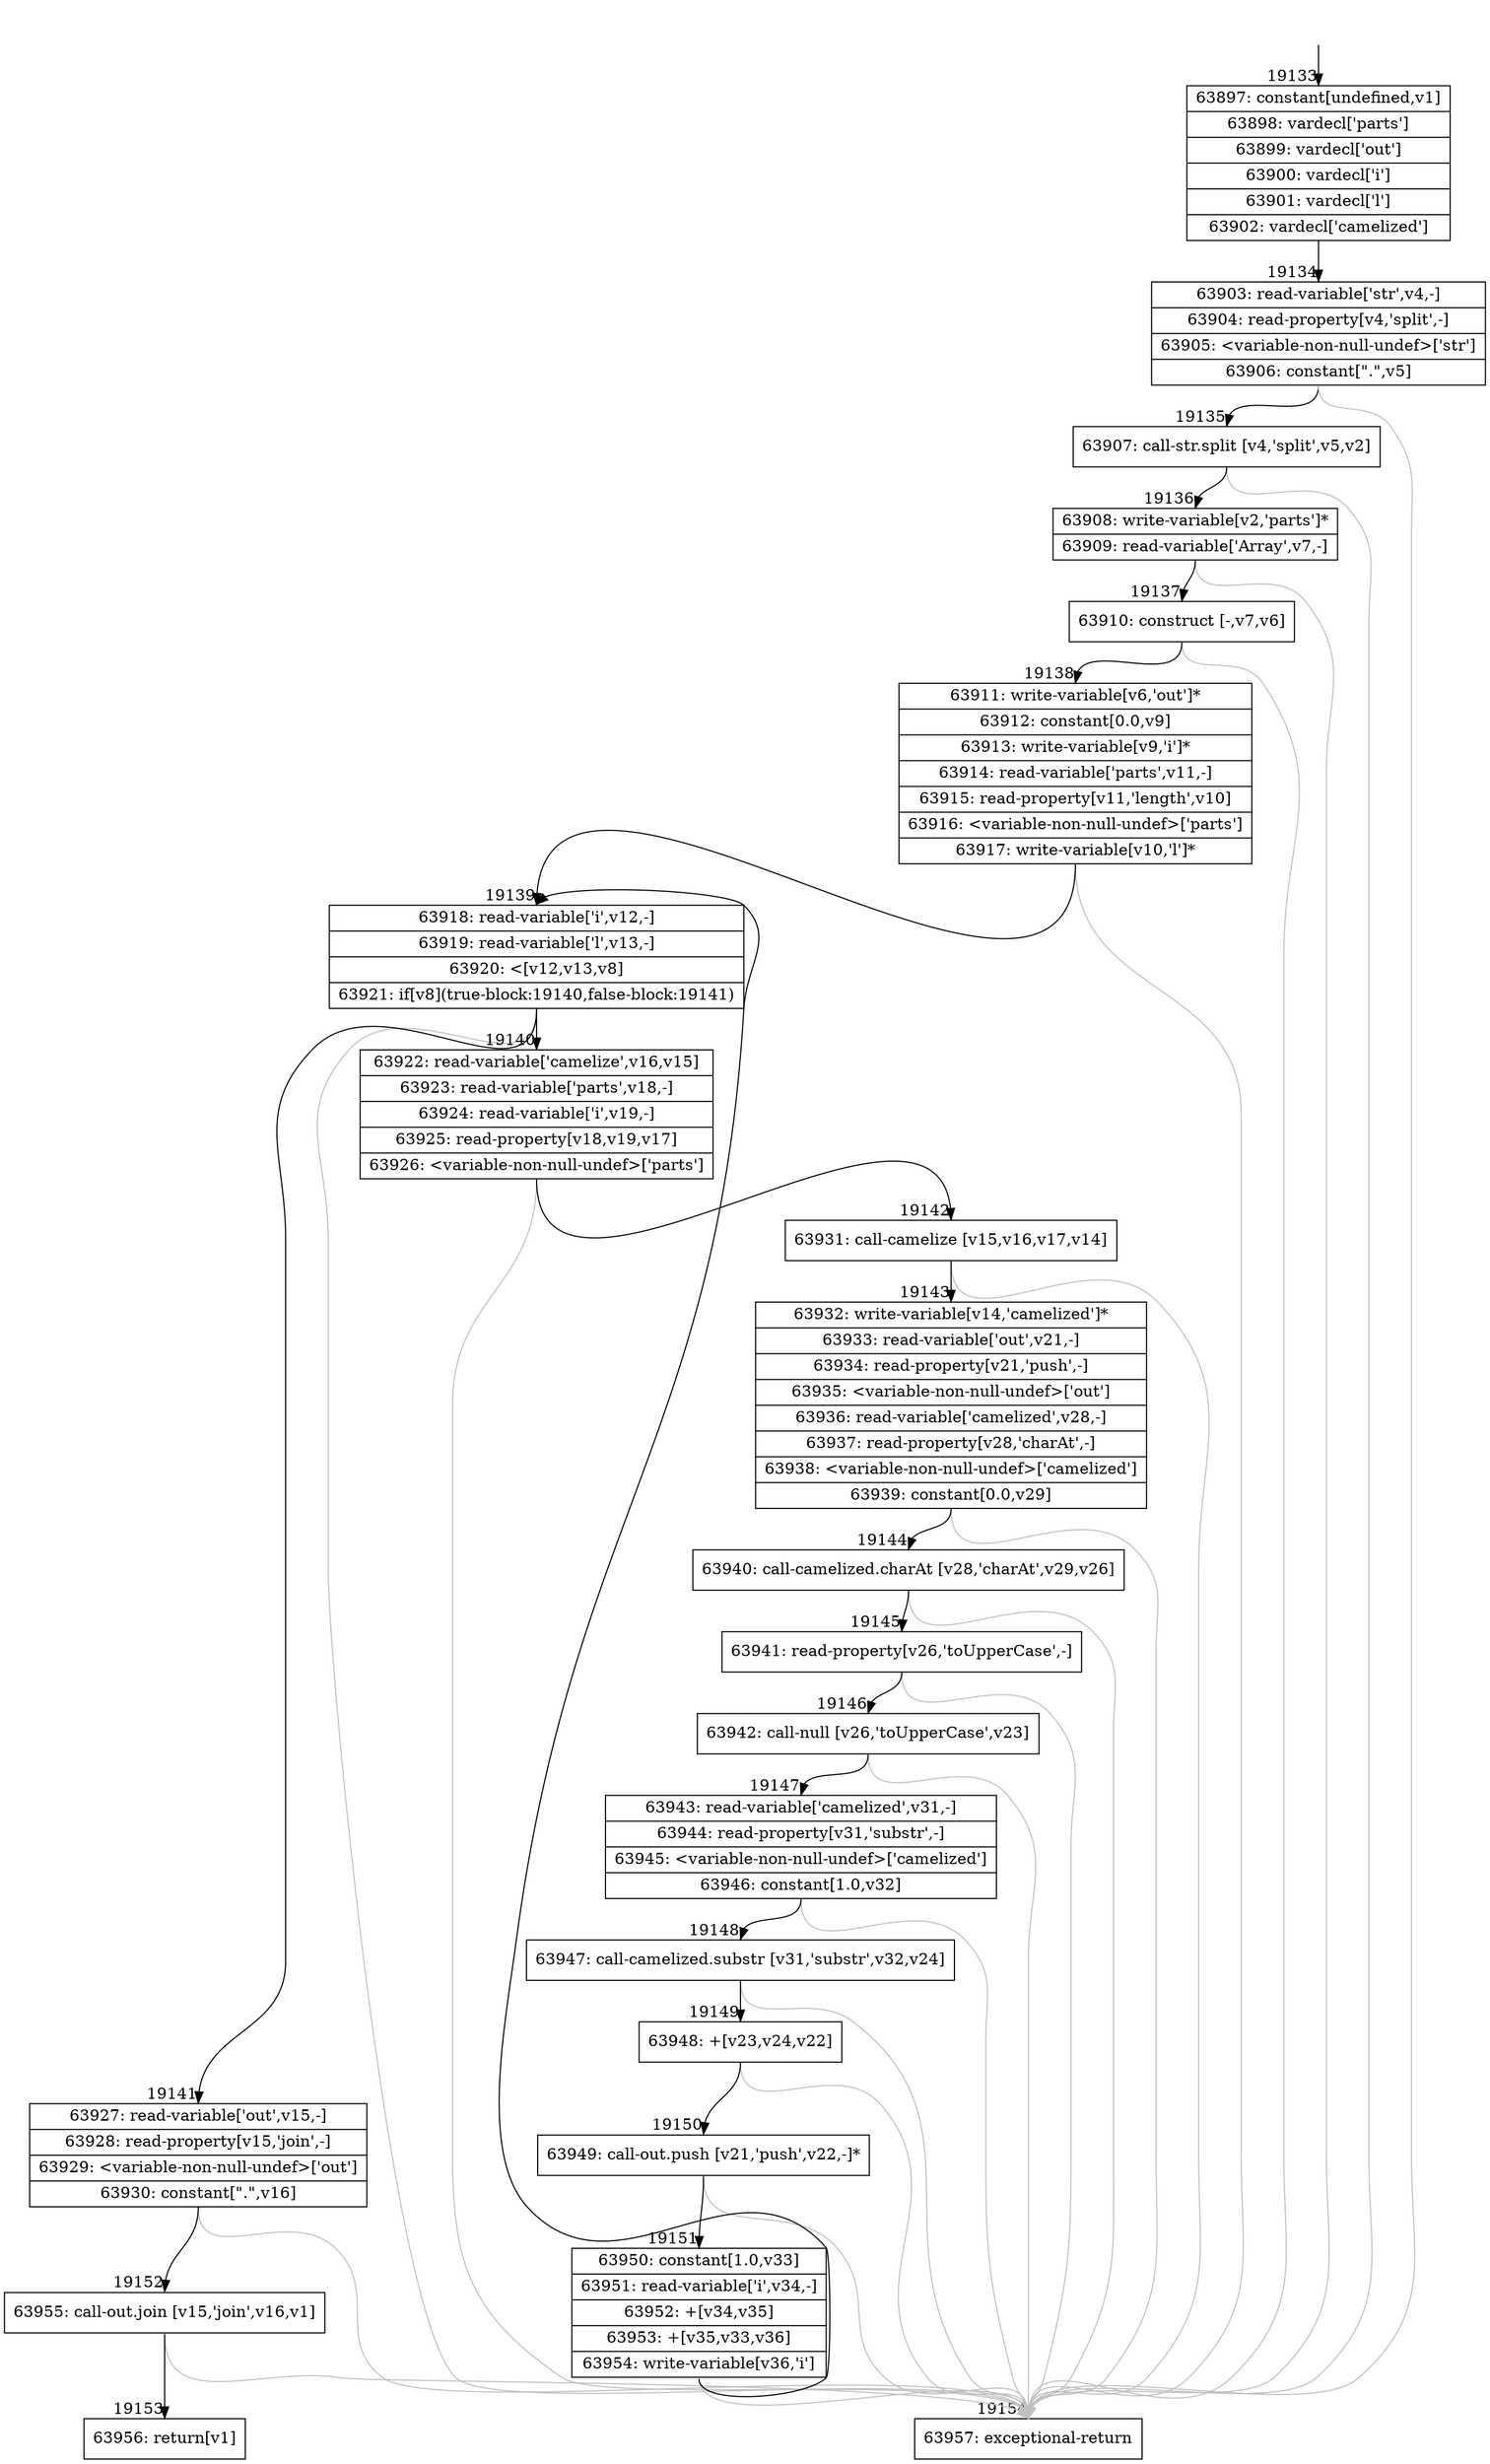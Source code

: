 digraph {
rankdir="TD"
BB_entry1646[shape=none,label=""];
BB_entry1646 -> BB19133 [tailport=s, headport=n, headlabel="    19133"]
BB19133 [shape=record label="{63897: constant[undefined,v1]|63898: vardecl['parts']|63899: vardecl['out']|63900: vardecl['i']|63901: vardecl['l']|63902: vardecl['camelized']}" ] 
BB19133 -> BB19134 [tailport=s, headport=n, headlabel="      19134"]
BB19134 [shape=record label="{63903: read-variable['str',v4,-]|63904: read-property[v4,'split',-]|63905: \<variable-non-null-undef\>['str']|63906: constant[\".\",v5]}" ] 
BB19134 -> BB19135 [tailport=s, headport=n, headlabel="      19135"]
BB19134 -> BB19154 [tailport=s, headport=n, color=gray, headlabel="      19154"]
BB19135 [shape=record label="{63907: call-str.split [v4,'split',v5,v2]}" ] 
BB19135 -> BB19136 [tailport=s, headport=n, headlabel="      19136"]
BB19135 -> BB19154 [tailport=s, headport=n, color=gray]
BB19136 [shape=record label="{63908: write-variable[v2,'parts']*|63909: read-variable['Array',v7,-]}" ] 
BB19136 -> BB19137 [tailport=s, headport=n, headlabel="      19137"]
BB19136 -> BB19154 [tailport=s, headport=n, color=gray]
BB19137 [shape=record label="{63910: construct [-,v7,v6]}" ] 
BB19137 -> BB19138 [tailport=s, headport=n, headlabel="      19138"]
BB19137 -> BB19154 [tailport=s, headport=n, color=gray]
BB19138 [shape=record label="{63911: write-variable[v6,'out']*|63912: constant[0.0,v9]|63913: write-variable[v9,'i']*|63914: read-variable['parts',v11,-]|63915: read-property[v11,'length',v10]|63916: \<variable-non-null-undef\>['parts']|63917: write-variable[v10,'l']*}" ] 
BB19138 -> BB19139 [tailport=s, headport=n, headlabel="      19139"]
BB19138 -> BB19154 [tailport=s, headport=n, color=gray]
BB19139 [shape=record label="{63918: read-variable['i',v12,-]|63919: read-variable['l',v13,-]|63920: \<[v12,v13,v8]|63921: if[v8](true-block:19140,false-block:19141)}" ] 
BB19139 -> BB19140 [tailport=s, headport=n, headlabel="      19140"]
BB19139 -> BB19141 [tailport=s, headport=n, headlabel="      19141"]
BB19139 -> BB19154 [tailport=s, headport=n, color=gray]
BB19140 [shape=record label="{63922: read-variable['camelize',v16,v15]|63923: read-variable['parts',v18,-]|63924: read-variable['i',v19,-]|63925: read-property[v18,v19,v17]|63926: \<variable-non-null-undef\>['parts']}" ] 
BB19140 -> BB19142 [tailport=s, headport=n, headlabel="      19142"]
BB19140 -> BB19154 [tailport=s, headport=n, color=gray]
BB19141 [shape=record label="{63927: read-variable['out',v15,-]|63928: read-property[v15,'join',-]|63929: \<variable-non-null-undef\>['out']|63930: constant[\".\",v16]}" ] 
BB19141 -> BB19152 [tailport=s, headport=n, headlabel="      19152"]
BB19141 -> BB19154 [tailport=s, headport=n, color=gray]
BB19142 [shape=record label="{63931: call-camelize [v15,v16,v17,v14]}" ] 
BB19142 -> BB19143 [tailport=s, headport=n, headlabel="      19143"]
BB19142 -> BB19154 [tailport=s, headport=n, color=gray]
BB19143 [shape=record label="{63932: write-variable[v14,'camelized']*|63933: read-variable['out',v21,-]|63934: read-property[v21,'push',-]|63935: \<variable-non-null-undef\>['out']|63936: read-variable['camelized',v28,-]|63937: read-property[v28,'charAt',-]|63938: \<variable-non-null-undef\>['camelized']|63939: constant[0.0,v29]}" ] 
BB19143 -> BB19144 [tailport=s, headport=n, headlabel="      19144"]
BB19143 -> BB19154 [tailport=s, headport=n, color=gray]
BB19144 [shape=record label="{63940: call-camelized.charAt [v28,'charAt',v29,v26]}" ] 
BB19144 -> BB19145 [tailport=s, headport=n, headlabel="      19145"]
BB19144 -> BB19154 [tailport=s, headport=n, color=gray]
BB19145 [shape=record label="{63941: read-property[v26,'toUpperCase',-]}" ] 
BB19145 -> BB19146 [tailport=s, headport=n, headlabel="      19146"]
BB19145 -> BB19154 [tailport=s, headport=n, color=gray]
BB19146 [shape=record label="{63942: call-null [v26,'toUpperCase',v23]}" ] 
BB19146 -> BB19147 [tailport=s, headport=n, headlabel="      19147"]
BB19146 -> BB19154 [tailport=s, headport=n, color=gray]
BB19147 [shape=record label="{63943: read-variable['camelized',v31,-]|63944: read-property[v31,'substr',-]|63945: \<variable-non-null-undef\>['camelized']|63946: constant[1.0,v32]}" ] 
BB19147 -> BB19148 [tailport=s, headport=n, headlabel="      19148"]
BB19147 -> BB19154 [tailport=s, headport=n, color=gray]
BB19148 [shape=record label="{63947: call-camelized.substr [v31,'substr',v32,v24]}" ] 
BB19148 -> BB19149 [tailport=s, headport=n, headlabel="      19149"]
BB19148 -> BB19154 [tailport=s, headport=n, color=gray]
BB19149 [shape=record label="{63948: +[v23,v24,v22]}" ] 
BB19149 -> BB19150 [tailport=s, headport=n, headlabel="      19150"]
BB19149 -> BB19154 [tailport=s, headport=n, color=gray]
BB19150 [shape=record label="{63949: call-out.push [v21,'push',v22,-]*}" ] 
BB19150 -> BB19151 [tailport=s, headport=n, headlabel="      19151"]
BB19150 -> BB19154 [tailport=s, headport=n, color=gray]
BB19151 [shape=record label="{63950: constant[1.0,v33]|63951: read-variable['i',v34,-]|63952: +[v34,v35]|63953: +[v35,v33,v36]|63954: write-variable[v36,'i']}" ] 
BB19151 -> BB19139 [tailport=s, headport=n]
BB19151 -> BB19154 [tailport=s, headport=n, color=gray]
BB19152 [shape=record label="{63955: call-out.join [v15,'join',v16,v1]}" ] 
BB19152 -> BB19153 [tailport=s, headport=n, headlabel="      19153"]
BB19152 -> BB19154 [tailport=s, headport=n, color=gray]
BB19153 [shape=record label="{63956: return[v1]}" ] 
BB19154 [shape=record label="{63957: exceptional-return}" ] 
//#$~ 35856
}
